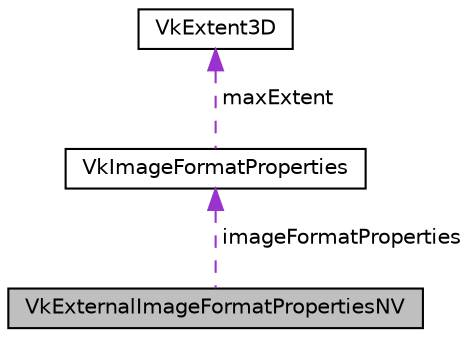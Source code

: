 digraph "VkExternalImageFormatPropertiesNV"
{
 // LATEX_PDF_SIZE
  edge [fontname="Helvetica",fontsize="10",labelfontname="Helvetica",labelfontsize="10"];
  node [fontname="Helvetica",fontsize="10",shape=record];
  Node1 [label="VkExternalImageFormatPropertiesNV",height=0.2,width=0.4,color="black", fillcolor="grey75", style="filled", fontcolor="black",tooltip=" "];
  Node2 -> Node1 [dir="back",color="darkorchid3",fontsize="10",style="dashed",label=" imageFormatProperties" ];
  Node2 [label="VkImageFormatProperties",height=0.2,width=0.4,color="black", fillcolor="white", style="filled",URL="$d2/d41/structVkImageFormatProperties.html",tooltip=" "];
  Node3 -> Node2 [dir="back",color="darkorchid3",fontsize="10",style="dashed",label=" maxExtent" ];
  Node3 [label="VkExtent3D",height=0.2,width=0.4,color="black", fillcolor="white", style="filled",URL="$d0/d02/structVkExtent3D.html",tooltip=" "];
}
